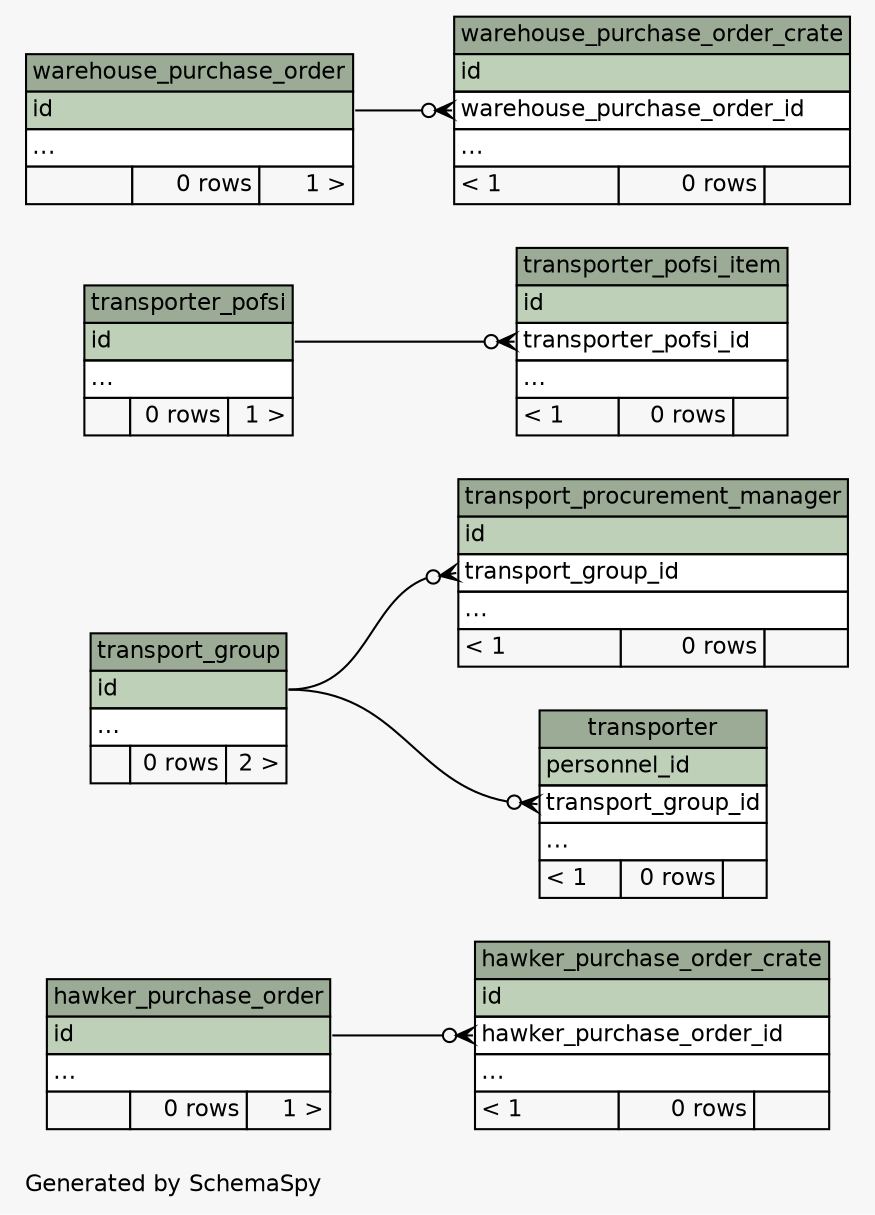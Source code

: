 // dot 2.38.0 on Linux 4.4.84-boot2docker
// SchemaSpy rev 590
digraph "compactRelationshipsDiagram" {
  graph [
    rankdir="RL"
    bgcolor="#f7f7f7"
    label="\nGenerated by SchemaSpy"
    labeljust="l"
    nodesep="0.18"
    ranksep="0.46"
    fontname="Helvetica"
    fontsize="11"
  ];
  node [
    fontname="Helvetica"
    fontsize="11"
    shape="plaintext"
  ];
  edge [
    arrowsize="0.8"
  ];
  "hawker_purchase_order" [
    label=<
    <TABLE BORDER="0" CELLBORDER="1" CELLSPACING="0" BGCOLOR="#ffffff">
      <TR><TD COLSPAN="3" BGCOLOR="#9bab96" ALIGN="CENTER">hawker_purchase_order</TD></TR>
      <TR><TD PORT="id" COLSPAN="3" BGCOLOR="#bed1b8" ALIGN="LEFT">id</TD></TR>
      <TR><TD PORT="elipses" COLSPAN="3" ALIGN="LEFT">...</TD></TR>
      <TR><TD ALIGN="LEFT" BGCOLOR="#f7f7f7">  </TD><TD ALIGN="RIGHT" BGCOLOR="#f7f7f7">0 rows</TD><TD ALIGN="RIGHT" BGCOLOR="#f7f7f7">1 &gt;</TD></TR>
    </TABLE>>
    URL="tables/hawker_purchase_order.html"
    tooltip="hawker_purchase_order"
  ];
  "hawker_purchase_order_crate" [
    label=<
    <TABLE BORDER="0" CELLBORDER="1" CELLSPACING="0" BGCOLOR="#ffffff">
      <TR><TD COLSPAN="3" BGCOLOR="#9bab96" ALIGN="CENTER">hawker_purchase_order_crate</TD></TR>
      <TR><TD PORT="id" COLSPAN="3" BGCOLOR="#bed1b8" ALIGN="LEFT">id</TD></TR>
      <TR><TD PORT="hawker_purchase_order_id" COLSPAN="3" ALIGN="LEFT">hawker_purchase_order_id</TD></TR>
      <TR><TD PORT="elipses" COLSPAN="3" ALIGN="LEFT">...</TD></TR>
      <TR><TD ALIGN="LEFT" BGCOLOR="#f7f7f7">&lt; 1</TD><TD ALIGN="RIGHT" BGCOLOR="#f7f7f7">0 rows</TD><TD ALIGN="RIGHT" BGCOLOR="#f7f7f7">  </TD></TR>
    </TABLE>>
    URL="tables/hawker_purchase_order_crate.html"
    tooltip="hawker_purchase_order_crate"
  ];
  "transport_group" [
    label=<
    <TABLE BORDER="0" CELLBORDER="1" CELLSPACING="0" BGCOLOR="#ffffff">
      <TR><TD COLSPAN="3" BGCOLOR="#9bab96" ALIGN="CENTER">transport_group</TD></TR>
      <TR><TD PORT="id" COLSPAN="3" BGCOLOR="#bed1b8" ALIGN="LEFT">id</TD></TR>
      <TR><TD PORT="elipses" COLSPAN="3" ALIGN="LEFT">...</TD></TR>
      <TR><TD ALIGN="LEFT" BGCOLOR="#f7f7f7">  </TD><TD ALIGN="RIGHT" BGCOLOR="#f7f7f7">0 rows</TD><TD ALIGN="RIGHT" BGCOLOR="#f7f7f7">2 &gt;</TD></TR>
    </TABLE>>
    URL="tables/transport_group.html"
    tooltip="transport_group"
  ];
  "transport_procurement_manager" [
    label=<
    <TABLE BORDER="0" CELLBORDER="1" CELLSPACING="0" BGCOLOR="#ffffff">
      <TR><TD COLSPAN="3" BGCOLOR="#9bab96" ALIGN="CENTER">transport_procurement_manager</TD></TR>
      <TR><TD PORT="id" COLSPAN="3" BGCOLOR="#bed1b8" ALIGN="LEFT">id</TD></TR>
      <TR><TD PORT="transport_group_id" COLSPAN="3" ALIGN="LEFT">transport_group_id</TD></TR>
      <TR><TD PORT="elipses" COLSPAN="3" ALIGN="LEFT">...</TD></TR>
      <TR><TD ALIGN="LEFT" BGCOLOR="#f7f7f7">&lt; 1</TD><TD ALIGN="RIGHT" BGCOLOR="#f7f7f7">0 rows</TD><TD ALIGN="RIGHT" BGCOLOR="#f7f7f7">  </TD></TR>
    </TABLE>>
    URL="tables/transport_procurement_manager.html"
    tooltip="transport_procurement_manager"
  ];
  "transporter" [
    label=<
    <TABLE BORDER="0" CELLBORDER="1" CELLSPACING="0" BGCOLOR="#ffffff">
      <TR><TD COLSPAN="3" BGCOLOR="#9bab96" ALIGN="CENTER">transporter</TD></TR>
      <TR><TD PORT="personnel_id" COLSPAN="3" BGCOLOR="#bed1b8" ALIGN="LEFT">personnel_id</TD></TR>
      <TR><TD PORT="transport_group_id" COLSPAN="3" ALIGN="LEFT">transport_group_id</TD></TR>
      <TR><TD PORT="elipses" COLSPAN="3" ALIGN="LEFT">...</TD></TR>
      <TR><TD ALIGN="LEFT" BGCOLOR="#f7f7f7">&lt; 1</TD><TD ALIGN="RIGHT" BGCOLOR="#f7f7f7">0 rows</TD><TD ALIGN="RIGHT" BGCOLOR="#f7f7f7">  </TD></TR>
    </TABLE>>
    URL="tables/transporter.html"
    tooltip="transporter"
  ];
  "transporter_pofsi" [
    label=<
    <TABLE BORDER="0" CELLBORDER="1" CELLSPACING="0" BGCOLOR="#ffffff">
      <TR><TD COLSPAN="3" BGCOLOR="#9bab96" ALIGN="CENTER">transporter_pofsi</TD></TR>
      <TR><TD PORT="id" COLSPAN="3" BGCOLOR="#bed1b8" ALIGN="LEFT">id</TD></TR>
      <TR><TD PORT="elipses" COLSPAN="3" ALIGN="LEFT">...</TD></TR>
      <TR><TD ALIGN="LEFT" BGCOLOR="#f7f7f7">  </TD><TD ALIGN="RIGHT" BGCOLOR="#f7f7f7">0 rows</TD><TD ALIGN="RIGHT" BGCOLOR="#f7f7f7">1 &gt;</TD></TR>
    </TABLE>>
    URL="tables/transporter_pofsi.html"
    tooltip="transporter_pofsi"
  ];
  "transporter_pofsi_item" [
    label=<
    <TABLE BORDER="0" CELLBORDER="1" CELLSPACING="0" BGCOLOR="#ffffff">
      <TR><TD COLSPAN="3" BGCOLOR="#9bab96" ALIGN="CENTER">transporter_pofsi_item</TD></TR>
      <TR><TD PORT="id" COLSPAN="3" BGCOLOR="#bed1b8" ALIGN="LEFT">id</TD></TR>
      <TR><TD PORT="transporter_pofsi_id" COLSPAN="3" ALIGN="LEFT">transporter_pofsi_id</TD></TR>
      <TR><TD PORT="elipses" COLSPAN="3" ALIGN="LEFT">...</TD></TR>
      <TR><TD ALIGN="LEFT" BGCOLOR="#f7f7f7">&lt; 1</TD><TD ALIGN="RIGHT" BGCOLOR="#f7f7f7">0 rows</TD><TD ALIGN="RIGHT" BGCOLOR="#f7f7f7">  </TD></TR>
    </TABLE>>
    URL="tables/transporter_pofsi_item.html"
    tooltip="transporter_pofsi_item"
  ];
  "warehouse_purchase_order" [
    label=<
    <TABLE BORDER="0" CELLBORDER="1" CELLSPACING="0" BGCOLOR="#ffffff">
      <TR><TD COLSPAN="3" BGCOLOR="#9bab96" ALIGN="CENTER">warehouse_purchase_order</TD></TR>
      <TR><TD PORT="id" COLSPAN="3" BGCOLOR="#bed1b8" ALIGN="LEFT">id</TD></TR>
      <TR><TD PORT="elipses" COLSPAN="3" ALIGN="LEFT">...</TD></TR>
      <TR><TD ALIGN="LEFT" BGCOLOR="#f7f7f7">  </TD><TD ALIGN="RIGHT" BGCOLOR="#f7f7f7">0 rows</TD><TD ALIGN="RIGHT" BGCOLOR="#f7f7f7">1 &gt;</TD></TR>
    </TABLE>>
    URL="tables/warehouse_purchase_order.html"
    tooltip="warehouse_purchase_order"
  ];
  "warehouse_purchase_order_crate" [
    label=<
    <TABLE BORDER="0" CELLBORDER="1" CELLSPACING="0" BGCOLOR="#ffffff">
      <TR><TD COLSPAN="3" BGCOLOR="#9bab96" ALIGN="CENTER">warehouse_purchase_order_crate</TD></TR>
      <TR><TD PORT="id" COLSPAN="3" BGCOLOR="#bed1b8" ALIGN="LEFT">id</TD></TR>
      <TR><TD PORT="warehouse_purchase_order_id" COLSPAN="3" ALIGN="LEFT">warehouse_purchase_order_id</TD></TR>
      <TR><TD PORT="elipses" COLSPAN="3" ALIGN="LEFT">...</TD></TR>
      <TR><TD ALIGN="LEFT" BGCOLOR="#f7f7f7">&lt; 1</TD><TD ALIGN="RIGHT" BGCOLOR="#f7f7f7">0 rows</TD><TD ALIGN="RIGHT" BGCOLOR="#f7f7f7">  </TD></TR>
    </TABLE>>
    URL="tables/warehouse_purchase_order_crate.html"
    tooltip="warehouse_purchase_order_crate"
  ];
  "hawker_purchase_order_crate":"hawker_purchase_order_id":w -> "hawker_purchase_order":"id":e [arrowhead=none dir=back arrowtail=crowodot];
  "transport_procurement_manager":"transport_group_id":w -> "transport_group":"id":e [arrowhead=none dir=back arrowtail=crowodot];
  "transporter":"transport_group_id":w -> "transport_group":"id":e [arrowhead=none dir=back arrowtail=crowodot];
  "transporter_pofsi_item":"transporter_pofsi_id":w -> "transporter_pofsi":"id":e [arrowhead=none dir=back arrowtail=crowodot];
  "warehouse_purchase_order_crate":"warehouse_purchase_order_id":w -> "warehouse_purchase_order":"id":e [arrowhead=none dir=back arrowtail=crowodot];
}
